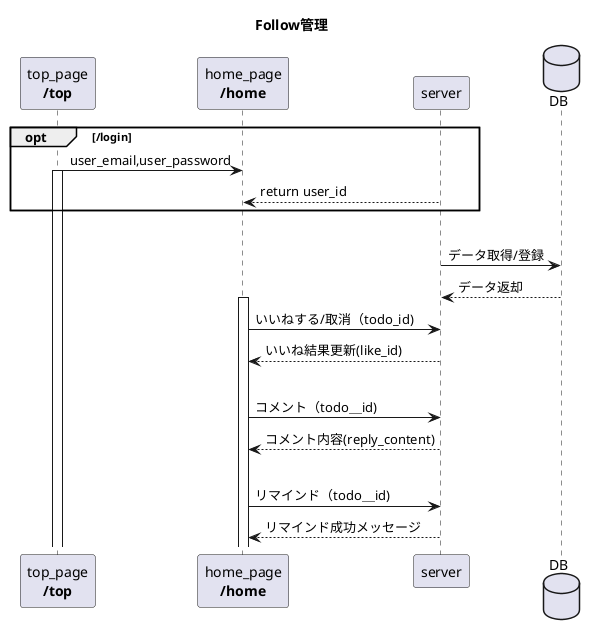 @startuml
title Follow管理 
opt /login
    "top_page\n**/top**" as top -> "home_page\n**/home**" as home : user_email,user_password
    activate top
    server  --> home : return user_id
end

|||
database DB
server -> DB : データ取得/登録
DB  --> server : データ返却

activate home
home -> server : いいねする/取消（todo_id)
server --> home : いいね結果更新(like_id)
|||
home -> server : コメント（todo＿id)
server --> home : コメント内容(reply_content)
|||
home -> server : リマインド（todo＿id)
server --> home : リマインド成功メッセージ
@enduml
